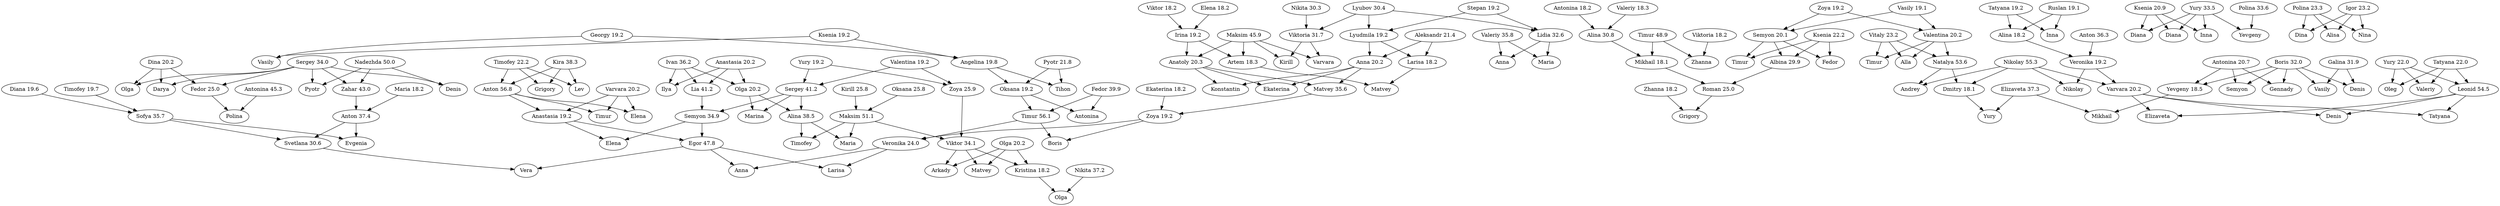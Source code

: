 digraph {
"4f6e8e63-78ff-4d53-a343-e58628e3d7c4" [label="Ksenia 18.2"]
"eb8c233a-79a1-43bb-b7bf-c867e3fcd879" [label="Georgy 18.2"]
"789e3ce4-fd92-42e3-9db1-a9951ff1ddcd" [label="Angelina"]
"4f6e8e63-78ff-4d53-a343-e58628e3d7c4" -> "789e3ce4-fd92-42e3-9db1-a9951ff1ddcd"
"eb8c233a-79a1-43bb-b7bf-c867e3fcd879" -> "789e3ce4-fd92-42e3-9db1-a9951ff1ddcd"

"e07c09eb-43c8-43db-9093-37c46f18b4b2" [label="Zoya 18.2"]
"2a0d0748-3774-4485-8b72-95bde6fcadb9" [label="Vasily 18.1"]
"517d2d7b-ddf9-48ac-b221-77a8a27c4cf4" [label="Semyon"]
"e07c09eb-43c8-43db-9093-37c46f18b4b2" -> "517d2d7b-ddf9-48ac-b221-77a8a27c4cf4"
"2a0d0748-3774-4485-8b72-95bde6fcadb9" -> "517d2d7b-ddf9-48ac-b221-77a8a27c4cf4"

"82c2f332-a8e0-4d13-ac36-af84fbfa8b6d" [label="Elena 18.2"]
"7c762440-1351-437a-9cfa-7c6dc63dd278" [label="Viktor 18.2"]
"ee51bc44-2172-4c37-8719-204c14a85760" [label="Irina"]
"82c2f332-a8e0-4d13-ac36-af84fbfa8b6d" -> "ee51bc44-2172-4c37-8719-204c14a85760"
"7c762440-1351-437a-9cfa-7c6dc63dd278" -> "ee51bc44-2172-4c37-8719-204c14a85760"

"a6d3add0-8815-4d33-ace6-61951e9628b2" [label="Viktoria 18.2"]
"53ccbcc0-f671-42bd-8e85-7af80c067bb0" [label="Timur 18.1"]
"619b098e-f846-4c7c-b884-3080efc60491" [label="Zhanna"]
"a6d3add0-8815-4d33-ace6-61951e9628b2" -> "619b098e-f846-4c7c-b884-3080efc60491"
"53ccbcc0-f671-42bd-8e85-7af80c067bb0" -> "619b098e-f846-4c7c-b884-3080efc60491"

"3d7dcbbf-ec57-4813-936e-62eaeac53f4c" [label="Lyubov 18.2"]
"5bc6f525-854b-409b-a1c1-99121e155445" [label="Stepan 18.2"]
"66322f00-dce9-425b-828f-37fdcad39e89" [label="Lyudmila"]
"3d7dcbbf-ec57-4813-936e-62eaeac53f4c" -> "66322f00-dce9-425b-828f-37fdcad39e89"
"5bc6f525-854b-409b-a1c1-99121e155445" -> "66322f00-dce9-425b-828f-37fdcad39e89"

"8016ad9b-a5ec-4f54-9e28-c272f0d204c0" [label="Antonina 18.2"]
"ae29bf96-1655-4d6a-9106-e4c9840d6947" [label="Valeriy 18.3"]
"2b2fd8b0-8285-4bc4-972e-99cf8bc9147b" [label="Alina"]
"8016ad9b-a5ec-4f54-9e28-c272f0d204c0" -> "2b2fd8b0-8285-4bc4-972e-99cf8bc9147b"
"ae29bf96-1655-4d6a-9106-e4c9840d6947" -> "2b2fd8b0-8285-4bc4-972e-99cf8bc9147b"

"73191fa5-428f-4368-a914-ee8d501c85a5" [label="Ksenia 18.9"]
"40d9539f-01ec-442b-b664-f647a9ce10ff" [label="Yury 18.8"]
"69f3cbc7-e3f6-4796-a1e0-10042bd2e818" [label="Diana"]
"73191fa5-428f-4368-a914-ee8d501c85a5" -> "69f3cbc7-e3f6-4796-a1e0-10042bd2e818"
"40d9539f-01ec-442b-b664-f647a9ce10ff" -> "69f3cbc7-e3f6-4796-a1e0-10042bd2e818"

"4f6e8e63-78ff-4d53-a343-e58628e3d7c4" [label="Ksenia 19.2"]
"eb8c233a-79a1-43bb-b7bf-c867e3fcd879" [label="Georgy 19.2"]
"93d81286-c574-41ed-93df-52e58cd3a7fc" [label="Vasily"]
"4f6e8e63-78ff-4d53-a343-e58628e3d7c4" -> "93d81286-c574-41ed-93df-52e58cd3a7fc"
"eb8c233a-79a1-43bb-b7bf-c867e3fcd879" -> "93d81286-c574-41ed-93df-52e58cd3a7fc"

"e07c09eb-43c8-43db-9093-37c46f18b4b2" [label="Zoya 19.2"]
"2a0d0748-3774-4485-8b72-95bde6fcadb9" [label="Vasily 19.1"]
"24a4fdfe-de38-41b4-8606-c1555e772e61" [label="Valentina"]
"e07c09eb-43c8-43db-9093-37c46f18b4b2" -> "24a4fdfe-de38-41b4-8606-c1555e772e61"
"2a0d0748-3774-4485-8b72-95bde6fcadb9" -> "24a4fdfe-de38-41b4-8606-c1555e772e61"

"3d7dcbbf-ec57-4813-936e-62eaeac53f4c" [label="Lyubov 19.2"]
"5bc6f525-854b-409b-a1c1-99121e155445" [label="Stepan 19.2"]
"03dc4715-efd7-4a66-8b32-e6a27329897e" [label="Lidia"]
"3d7dcbbf-ec57-4813-936e-62eaeac53f4c" -> "03dc4715-efd7-4a66-8b32-e6a27329897e"
"5bc6f525-854b-409b-a1c1-99121e155445" -> "03dc4715-efd7-4a66-8b32-e6a27329897e"

"73191fa5-428f-4368-a914-ee8d501c85a5" [label="Ksenia 19.9"]
"40d9539f-01ec-442b-b664-f647a9ce10ff" [label="Yury 19.8"]
"db64d175-99d7-483e-9582-362ae752a360" [label="Diana"]
"73191fa5-428f-4368-a914-ee8d501c85a5" -> "db64d175-99d7-483e-9582-362ae752a360"
"40d9539f-01ec-442b-b664-f647a9ce10ff" -> "db64d175-99d7-483e-9582-362ae752a360"

"73191fa5-428f-4368-a914-ee8d501c85a5" [label="Ksenia 20.9"]
"40d9539f-01ec-442b-b664-f647a9ce10ff" [label="Yury 20.8"]
"8c642702-9184-4e8e-a24c-efa30c95e27c" [label="Inna"]
"73191fa5-428f-4368-a914-ee8d501c85a5" -> "8c642702-9184-4e8e-a24c-efa30c95e27c"
"40d9539f-01ec-442b-b664-f647a9ce10ff" -> "8c642702-9184-4e8e-a24c-efa30c95e27c"

"af75f21d-9c65-4d15-945f-f350f18b1d47" [label="Polina 21.3"]
"9d08cb40-3470-42c3-9a47-8be3da1b4c2c" [label="Igor 21.2"]
"9533a128-2959-4305-b0ee-04b839dacaf0" [label="Dina"]
"af75f21d-9c65-4d15-945f-f350f18b1d47" -> "9533a128-2959-4305-b0ee-04b839dacaf0"
"9d08cb40-3470-42c3-9a47-8be3da1b4c2c" -> "9533a128-2959-4305-b0ee-04b839dacaf0"

"af75f21d-9c65-4d15-945f-f350f18b1d47" [label="Polina 22.3"]
"9d08cb40-3470-42c3-9a47-8be3da1b4c2c" [label="Igor 22.2"]
"984955fc-5c05-4dc3-bf6e-dfb4c66fa3e1" [label="Alisa"]
"af75f21d-9c65-4d15-945f-f350f18b1d47" -> "984955fc-5c05-4dc3-bf6e-dfb4c66fa3e1"
"9d08cb40-3470-42c3-9a47-8be3da1b4c2c" -> "984955fc-5c05-4dc3-bf6e-dfb4c66fa3e1"

"af75f21d-9c65-4d15-945f-f350f18b1d47" [label="Polina 23.3"]
"9d08cb40-3470-42c3-9a47-8be3da1b4c2c" [label="Igor 23.2"]
"997bc753-bd90-4e5e-96e4-244746f4c10a" [label="Nina"]
"af75f21d-9c65-4d15-945f-f350f18b1d47" -> "997bc753-bd90-4e5e-96e4-244746f4c10a"
"9d08cb40-3470-42c3-9a47-8be3da1b4c2c" -> "997bc753-bd90-4e5e-96e4-244746f4c10a"

"3d7dcbbf-ec57-4813-936e-62eaeac53f4c" [label="Lyubov 30.4"]
"33b4f74f-1dd3-4978-9399-a88c80e15dc3" [label="Nikita 30.3"]
"c6f3f652-3c08-4bea-933a-9ec6080ed4f1" [label="Viktoria"]
"3d7dcbbf-ec57-4813-936e-62eaeac53f4c" -> "c6f3f652-3c08-4bea-933a-9ec6080ed4f1"
"33b4f74f-1dd3-4978-9399-a88c80e15dc3" -> "c6f3f652-3c08-4bea-933a-9ec6080ed4f1"

"24773c5b-435b-407b-8747-f8e992934ff6" [label="Polina 33.6"]
"40d9539f-01ec-442b-b664-f647a9ce10ff" [label="Yury 33.5"]
"922d7524-0c96-45e5-a5b2-69a21dce06f5" [label="Yevgeny"]
"24773c5b-435b-407b-8747-f8e992934ff6" -> "922d7524-0c96-45e5-a5b2-69a21dce06f5"
"40d9539f-01ec-442b-b664-f647a9ce10ff" -> "922d7524-0c96-45e5-a5b2-69a21dce06f5"

"b5990f89-2248-4137-b4f0-fbedf5f7350b" [label="Valentina 18.2"]
"5600c7d3-f4f6-4085-b09c-c5ee5cf0a3dc" [label="Yury 18.2"]
"da4a6c0f-553a-41e1-95fe-dadf21b86e0d" [label="Zoya"]
"b5990f89-2248-4137-b4f0-fbedf5f7350b" -> "da4a6c0f-553a-41e1-95fe-dadf21b86e0d"
"5600c7d3-f4f6-4085-b09c-c5ee5cf0a3dc" -> "da4a6c0f-553a-41e1-95fe-dadf21b86e0d"

"ceb50a2e-f870-4163-822b-966dc77b37c6" [label="Anastasia 18.2"]
"8e48489d-0354-4afe-8940-1580848a2c89" [label="Ivan 34.2"]
"11ae592c-369e-4d44-abba-55b1b95fad0e" [label="Olga"]
"ceb50a2e-f870-4163-822b-966dc77b37c6" -> "11ae592c-369e-4d44-abba-55b1b95fad0e"
"8e48489d-0354-4afe-8940-1580848a2c89" -> "11ae592c-369e-4d44-abba-55b1b95fad0e"

"3e3f811f-951a-4223-bccd-e6c2252d72e7" [label="Dina 18.2"]
"9708d536-c8e6-4728-b210-7e71b58b2bb3" [label="Sergey 18.2"]
"6f37e6d3-1071-44ba-b258-ebb861ee84ae" [label="Olga"]
"3e3f811f-951a-4223-bccd-e6c2252d72e7" -> "6f37e6d3-1071-44ba-b258-ebb861ee84ae"
"9708d536-c8e6-4728-b210-7e71b58b2bb3" -> "6f37e6d3-1071-44ba-b258-ebb861ee84ae"

"b5990f89-2248-4137-b4f0-fbedf5f7350b" [label="Valentina 19.2"]
"5600c7d3-f4f6-4085-b09c-c5ee5cf0a3dc" [label="Yury 19.2"]
"3e34f133-b3f3-443e-aa85-2005f2078bcf" [label="Sergey"]
"b5990f89-2248-4137-b4f0-fbedf5f7350b" -> "3e34f133-b3f3-443e-aa85-2005f2078bcf"
"5600c7d3-f4f6-4085-b09c-c5ee5cf0a3dc" -> "3e34f133-b3f3-443e-aa85-2005f2078bcf"

"ceb50a2e-f870-4163-822b-966dc77b37c6" [label="Anastasia 19.2"]
"8e48489d-0354-4afe-8940-1580848a2c89" [label="Ivan 35.2"]
"2299b25a-e0df-44d7-a0d2-77fa6b235f23" [label="Lia"]
"ceb50a2e-f870-4163-822b-966dc77b37c6" -> "2299b25a-e0df-44d7-a0d2-77fa6b235f23"
"8e48489d-0354-4afe-8940-1580848a2c89" -> "2299b25a-e0df-44d7-a0d2-77fa6b235f23"

"3e3f811f-951a-4223-bccd-e6c2252d72e7" [label="Dina 19.2"]
"9708d536-c8e6-4728-b210-7e71b58b2bb3" [label="Sergey 19.2"]
"9c86e043-b2b2-4ab5-99dc-68deb4c3061f" [label="Darya"]
"3e3f811f-951a-4223-bccd-e6c2252d72e7" -> "9c86e043-b2b2-4ab5-99dc-68deb4c3061f"
"9708d536-c8e6-4728-b210-7e71b58b2bb3" -> "9c86e043-b2b2-4ab5-99dc-68deb4c3061f"

"ceb50a2e-f870-4163-822b-966dc77b37c6" [label="Anastasia 20.2"]
"8e48489d-0354-4afe-8940-1580848a2c89" [label="Ivan 36.2"]
"9c3a1114-de05-47c5-82de-4cb780961ea2" [label="Ilya"]
"ceb50a2e-f870-4163-822b-966dc77b37c6" -> "9c3a1114-de05-47c5-82de-4cb780961ea2"
"8e48489d-0354-4afe-8940-1580848a2c89" -> "9c3a1114-de05-47c5-82de-4cb780961ea2"

"75d382e2-f67e-436b-bf31-82568433f494" [label="Kira 36.3"]
"58cd5240-3185-4719-b735-090d58ba8215" [label="Timofey 20.2"]
"b9d44ace-4c62-4337-a1cf-8c2ce89981a8" [label="Grigory"]
"75d382e2-f67e-436b-bf31-82568433f494" -> "b9d44ace-4c62-4337-a1cf-8c2ce89981a8"
"58cd5240-3185-4719-b735-090d58ba8215" -> "b9d44ace-4c62-4337-a1cf-8c2ce89981a8"

"3e3f811f-951a-4223-bccd-e6c2252d72e7" [label="Dina 20.2"]
"9708d536-c8e6-4728-b210-7e71b58b2bb3" [label="Sergey 20.2"]
"5f074909-4ef6-42e8-809a-dddbdcffff7f" [label="Fedor"]
"3e3f811f-951a-4223-bccd-e6c2252d72e7" -> "5f074909-4ef6-42e8-809a-dddbdcffff7f"
"9708d536-c8e6-4728-b210-7e71b58b2bb3" -> "5f074909-4ef6-42e8-809a-dddbdcffff7f"

"9f39ae66-2a67-42aa-bc44-777078b38d52" [label="Ksenia 20.2"]
"517d2d7b-ddf9-48ac-b221-77a8a27c4cf4" [label="Semyon 18.1"]
"741e1d87-d5b3-4aba-bda5-fd500ae2b283" [label="Fedor"]
"9f39ae66-2a67-42aa-bc44-777078b38d52" -> "741e1d87-d5b3-4aba-bda5-fd500ae2b283"
"517d2d7b-ddf9-48ac-b221-77a8a27c4cf4" -> "741e1d87-d5b3-4aba-bda5-fd500ae2b283"

"ee51bc44-2172-4c37-8719-204c14a85760" [label="Irina 18.2"]
"2411bf42-65c8-4c27-988b-5da3fae86fb4" [label="Maksim 20.3"]
"c1171cce-8e64-4c2e-81a7-d03470a9950c" [label="Anatoly"]
"ee51bc44-2172-4c37-8719-204c14a85760" -> "c1171cce-8e64-4c2e-81a7-d03470a9950c"
"2411bf42-65c8-4c27-988b-5da3fae86fb4" -> "c1171cce-8e64-4c2e-81a7-d03470a9950c"

"66322f00-dce9-425b-828f-37fdcad39e89" [label="Lyudmila 18.2"]
"2135dc25-0e2a-44f0-b258-c8d66557f5cf" [label="Aleksandr 20.4"]
"04ec4704-cb2c-487b-9e70-bb4175bd2158" [label="Anna"]
"66322f00-dce9-425b-828f-37fdcad39e89" -> "04ec4704-cb2c-487b-9e70-bb4175bd2158"
"2135dc25-0e2a-44f0-b258-c8d66557f5cf" -> "04ec4704-cb2c-487b-9e70-bb4175bd2158"

"789e3ce4-fd92-42e3-9db1-a9951ff1ddcd" [label="Angelina 18.8"]
"5f4d8d4e-366f-4683-b08f-cbfa8b410e59" [label="Pyotr 20.8"]
"f2631552-ba29-4800-8f4c-8f07f9b6c572" [label="Oksana"]
"789e3ce4-fd92-42e3-9db1-a9951ff1ddcd" -> "f2631552-ba29-4800-8f4c-8f07f9b6c572"
"5f4d8d4e-366f-4683-b08f-cbfa8b410e59" -> "f2631552-ba29-4800-8f4c-8f07f9b6c572"

"75d382e2-f67e-436b-bf31-82568433f494" [label="Kira 37.3"]
"58cd5240-3185-4719-b735-090d58ba8215" [label="Timofey 21.2"]
"49e8a1ee-9f2c-4fc3-a9a7-941e0cc8ea19" [label="Anton"]
"75d382e2-f67e-436b-bf31-82568433f494" -> "49e8a1ee-9f2c-4fc3-a9a7-941e0cc8ea19"
"58cd5240-3185-4719-b735-090d58ba8215" -> "49e8a1ee-9f2c-4fc3-a9a7-941e0cc8ea19"

"9f39ae66-2a67-42aa-bc44-777078b38d52" [label="Ksenia 21.2"]
"517d2d7b-ddf9-48ac-b221-77a8a27c4cf4" [label="Semyon 19.1"]
"e04c9919-5217-4038-b9a4-4aa6a6ccaea0" [label="Albina"]
"9f39ae66-2a67-42aa-bc44-777078b38d52" -> "e04c9919-5217-4038-b9a4-4aa6a6ccaea0"
"517d2d7b-ddf9-48ac-b221-77a8a27c4cf4" -> "e04c9919-5217-4038-b9a4-4aa6a6ccaea0"

"ee51bc44-2172-4c37-8719-204c14a85760" [label="Irina 19.2"]
"2411bf42-65c8-4c27-988b-5da3fae86fb4" [label="Maksim 21.3"]
"63dc3492-32b0-4b85-80e3-b79945727219" [label="Artem"]
"ee51bc44-2172-4c37-8719-204c14a85760" -> "63dc3492-32b0-4b85-80e3-b79945727219"
"2411bf42-65c8-4c27-988b-5da3fae86fb4" -> "63dc3492-32b0-4b85-80e3-b79945727219"

"24a4fdfe-de38-41b4-8606-c1555e772e61" [label="Valentina 18.2"]
"e77dd884-88ea-4546-948a-9f16155d8160" [label="Vitaly 21.2"]
"fc708770-1ec6-4636-b942-6ddace7534d3" [label="Alla"]
"24a4fdfe-de38-41b4-8606-c1555e772e61" -> "fc708770-1ec6-4636-b942-6ddace7534d3"
"e77dd884-88ea-4546-948a-9f16155d8160" -> "fc708770-1ec6-4636-b942-6ddace7534d3"

"66322f00-dce9-425b-828f-37fdcad39e89" [label="Lyudmila 19.2"]
"2135dc25-0e2a-44f0-b258-c8d66557f5cf" [label="Aleksandr 21.4"]
"0c01e725-eb30-4c21-b84d-5319884e38ce" [label="Larisa"]
"66322f00-dce9-425b-828f-37fdcad39e89" -> "0c01e725-eb30-4c21-b84d-5319884e38ce"
"2135dc25-0e2a-44f0-b258-c8d66557f5cf" -> "0c01e725-eb30-4c21-b84d-5319884e38ce"

"789e3ce4-fd92-42e3-9db1-a9951ff1ddcd" [label="Angelina 19.8"]
"5f4d8d4e-366f-4683-b08f-cbfa8b410e59" [label="Pyotr 21.8"]
"9b900430-6333-43e1-8b37-06ae88f363b9" [label="Tihon"]
"789e3ce4-fd92-42e3-9db1-a9951ff1ddcd" -> "9b900430-6333-43e1-8b37-06ae88f363b9"
"5f4d8d4e-366f-4683-b08f-cbfa8b410e59" -> "9b900430-6333-43e1-8b37-06ae88f363b9"

"75d382e2-f67e-436b-bf31-82568433f494" [label="Kira 38.3"]
"58cd5240-3185-4719-b735-090d58ba8215" [label="Timofey 22.2"]
"3b168278-fb9e-429e-8de5-3aeef475b2e1" [label="Lev"]
"75d382e2-f67e-436b-bf31-82568433f494" -> "3b168278-fb9e-429e-8de5-3aeef475b2e1"
"58cd5240-3185-4719-b735-090d58ba8215" -> "3b168278-fb9e-429e-8de5-3aeef475b2e1"

"9f39ae66-2a67-42aa-bc44-777078b38d52" [label="Ksenia 22.2"]
"517d2d7b-ddf9-48ac-b221-77a8a27c4cf4" [label="Semyon 20.1"]
"4a8bd0f5-7d6e-4363-b2ca-9250917d3cd2" [label="Timur"]
"9f39ae66-2a67-42aa-bc44-777078b38d52" -> "4a8bd0f5-7d6e-4363-b2ca-9250917d3cd2"
"517d2d7b-ddf9-48ac-b221-77a8a27c4cf4" -> "4a8bd0f5-7d6e-4363-b2ca-9250917d3cd2"

"24a4fdfe-de38-41b4-8606-c1555e772e61" [label="Valentina 19.2"]
"e77dd884-88ea-4546-948a-9f16155d8160" [label="Vitaly 22.2"]
"2d6736ba-b359-49d0-a1c1-32472dcac080" [label="Timur"]
"24a4fdfe-de38-41b4-8606-c1555e772e61" -> "2d6736ba-b359-49d0-a1c1-32472dcac080"
"e77dd884-88ea-4546-948a-9f16155d8160" -> "2d6736ba-b359-49d0-a1c1-32472dcac080"

"24a4fdfe-de38-41b4-8606-c1555e772e61" [label="Valentina 20.2"]
"e77dd884-88ea-4546-948a-9f16155d8160" [label="Vitaly 23.2"]
"f9cae7d0-6891-4f05-990a-6434f72d8808" [label="Natalya"]
"24a4fdfe-de38-41b4-8606-c1555e772e61" -> "f9cae7d0-6891-4f05-990a-6434f72d8808"
"e77dd884-88ea-4546-948a-9f16155d8160" -> "f9cae7d0-6891-4f05-990a-6434f72d8808"

"60544988-cded-48aa-b834-307dd7224d57" [label="Oksana 25.8"]
"338f4660-4263-45be-8ca6-3b0f3c1879e2" [label="Kirill 25.8"]
"12ab20e4-1566-4f53-80e0-a7df4854e71b" [label="Maksim"]
"60544988-cded-48aa-b834-307dd7224d57" -> "12ab20e4-1566-4f53-80e0-a7df4854e71b"
"338f4660-4263-45be-8ca6-3b0f3c1879e2" -> "12ab20e4-1566-4f53-80e0-a7df4854e71b"

"05345f7e-b124-493c-82c4-3ae952cb9f3b" [label="Nadezhda 48.0"]
"9708d536-c8e6-4728-b210-7e71b58b2bb3" [label="Sergey 32.0"]
"7d1a9f4e-5890-469f-93a8-b4d41826fbb5" [label="Denis"]
"05345f7e-b124-493c-82c4-3ae952cb9f3b" -> "7d1a9f4e-5890-469f-93a8-b4d41826fbb5"
"9708d536-c8e6-4728-b210-7e71b58b2bb3" -> "7d1a9f4e-5890-469f-93a8-b4d41826fbb5"

"2b2fd8b0-8285-4bc4-972e-99cf8bc9147b" [label="Alina 30.8"]
"53ccbcc0-f671-42bd-8e85-7af80c067bb0" [label="Timur 48.9"]
"d7fa2b31-7cec-4bf2-8c0d-50dfc6d22394" [label="Mikhail"]
"2b2fd8b0-8285-4bc4-972e-99cf8bc9147b" -> "d7fa2b31-7cec-4bf2-8c0d-50dfc6d22394"
"53ccbcc0-f671-42bd-8e85-7af80c067bb0" -> "d7fa2b31-7cec-4bf2-8c0d-50dfc6d22394"

"05345f7e-b124-493c-82c4-3ae952cb9f3b" [label="Nadezhda 49.0"]
"9708d536-c8e6-4728-b210-7e71b58b2bb3" [label="Sergey 33.0"]
"820f053a-342b-4d7a-b1f7-fb3a9ef893c9" [label="Zahar"]
"05345f7e-b124-493c-82c4-3ae952cb9f3b" -> "820f053a-342b-4d7a-b1f7-fb3a9ef893c9"
"9708d536-c8e6-4728-b210-7e71b58b2bb3" -> "820f053a-342b-4d7a-b1f7-fb3a9ef893c9"

"05345f7e-b124-493c-82c4-3ae952cb9f3b" [label="Nadezhda 50.0"]
"9708d536-c8e6-4728-b210-7e71b58b2bb3" [label="Sergey 34.0"]
"01334591-3617-48b3-9cbc-e7310cfd444a" [label="Pyotr"]
"05345f7e-b124-493c-82c4-3ae952cb9f3b" -> "01334591-3617-48b3-9cbc-e7310cfd444a"
"9708d536-c8e6-4728-b210-7e71b58b2bb3" -> "01334591-3617-48b3-9cbc-e7310cfd444a"

"03dc4715-efd7-4a66-8b32-e6a27329897e" [label="Lidia 31.6"]
"fbdefa31-b531-491f-a2b5-e797f915c12b" [label="Valeriy 34.8"]
"73a63bf8-22f3-49e8-81b4-5dc67d26eb0b" [label="Anna"]
"03dc4715-efd7-4a66-8b32-e6a27329897e" -> "73a63bf8-22f3-49e8-81b4-5dc67d26eb0b"
"fbdefa31-b531-491f-a2b5-e797f915c12b" -> "73a63bf8-22f3-49e8-81b4-5dc67d26eb0b"

"03dc4715-efd7-4a66-8b32-e6a27329897e" [label="Lidia 32.6"]
"fbdefa31-b531-491f-a2b5-e797f915c12b" [label="Valeriy 35.8"]
"2c54242f-f849-451a-9c14-adbda3332e18" [label="Maria"]
"03dc4715-efd7-4a66-8b32-e6a27329897e" -> "2c54242f-f849-451a-9c14-adbda3332e18"
"fbdefa31-b531-491f-a2b5-e797f915c12b" -> "2c54242f-f849-451a-9c14-adbda3332e18"

"11ae592c-369e-4d44-abba-55b1b95fad0e" [label="Olga 19.2"]
"3e34f133-b3f3-443e-aa85-2005f2078bcf" [label="Sergey 18.1"]
"e5aa5357-7b6b-4f01-96c9-37874b7c9e48" [label="Marina"]
"11ae592c-369e-4d44-abba-55b1b95fad0e" -> "e5aa5357-7b6b-4f01-96c9-37874b7c9e48"
"3e34f133-b3f3-443e-aa85-2005f2078bcf" -> "e5aa5357-7b6b-4f01-96c9-37874b7c9e48"

"11ae592c-369e-4d44-abba-55b1b95fad0e" [label="Olga 20.2"]
"3e34f133-b3f3-443e-aa85-2005f2078bcf" [label="Sergey 19.1"]
"87dbad4b-b845-4989-b5ac-74988b5b68a2" [label="Alina"]
"11ae592c-369e-4d44-abba-55b1b95fad0e" -> "87dbad4b-b845-4989-b5ac-74988b5b68a2"
"3e34f133-b3f3-443e-aa85-2005f2078bcf" -> "87dbad4b-b845-4989-b5ac-74988b5b68a2"

"04ec4704-cb2c-487b-9e70-bb4175bd2158" [label="Anna 18.2"]
"c1171cce-8e64-4c2e-81a7-d03470a9950c" [label="Anatoly 18.3"]
"9e590d20-a32a-49b4-a271-f8baa29b7f29" [label="Konstantin"]
"04ec4704-cb2c-487b-9e70-bb4175bd2158" -> "9e590d20-a32a-49b4-a271-f8baa29b7f29"
"c1171cce-8e64-4c2e-81a7-d03470a9950c" -> "9e590d20-a32a-49b4-a271-f8baa29b7f29"

"f2631552-ba29-4800-8f4c-8f07f9b6c572" [label="Oksana 18.2"]
"b67a0260-6c76-42c9-bd25-5c010317dc0f" [label="Fedor 38.9"]
"65e1be72-8dae-4d5a-9cdc-7abb3ed8526e" [label="Timur"]
"f2631552-ba29-4800-8f4c-8f07f9b6c572" -> "65e1be72-8dae-4d5a-9cdc-7abb3ed8526e"
"b67a0260-6c76-42c9-bd25-5c010317dc0f" -> "65e1be72-8dae-4d5a-9cdc-7abb3ed8526e"

"04ec4704-cb2c-487b-9e70-bb4175bd2158" [label="Anna 19.2"]
"c1171cce-8e64-4c2e-81a7-d03470a9950c" [label="Anatoly 19.3"]
"eae05201-a045-4360-b74c-290c5ea3146a" [label="Ekaterina"]
"04ec4704-cb2c-487b-9e70-bb4175bd2158" -> "eae05201-a045-4360-b74c-290c5ea3146a"
"c1171cce-8e64-4c2e-81a7-d03470a9950c" -> "eae05201-a045-4360-b74c-290c5ea3146a"

"0c01e725-eb30-4c21-b84d-5319884e38ce" [label="Larisa 18.2"]
"63dc3492-32b0-4b85-80e3-b79945727219" [label="Artem 18.3"]
"ec7f3e96-7500-4184-bc11-72c8163532ef" [label="Matvey"]
"0c01e725-eb30-4c21-b84d-5319884e38ce" -> "ec7f3e96-7500-4184-bc11-72c8163532ef"
"63dc3492-32b0-4b85-80e3-b79945727219" -> "ec7f3e96-7500-4184-bc11-72c8163532ef"

"f2631552-ba29-4800-8f4c-8f07f9b6c572" [label="Oksana 19.2"]
"b67a0260-6c76-42c9-bd25-5c010317dc0f" [label="Fedor 39.9"]
"981779e0-970b-4ab8-9ebb-130853c7180f" [label="Antonina"]
"f2631552-ba29-4800-8f4c-8f07f9b6c572" -> "981779e0-970b-4ab8-9ebb-130853c7180f"
"b67a0260-6c76-42c9-bd25-5c010317dc0f" -> "981779e0-970b-4ab8-9ebb-130853c7180f"

"04ec4704-cb2c-487b-9e70-bb4175bd2158" [label="Anna 20.2"]
"c1171cce-8e64-4c2e-81a7-d03470a9950c" [label="Anatoly 20.3"]
"1dbda69f-0c46-4eb0-8482-df809ff240ab" [label="Matvey"]
"04ec4704-cb2c-487b-9e70-bb4175bd2158" -> "1dbda69f-0c46-4eb0-8482-df809ff240ab"
"c1171cce-8e64-4c2e-81a7-d03470a9950c" -> "1dbda69f-0c46-4eb0-8482-df809ff240ab"

"da4a6c0f-553a-41e1-95fe-dadf21b86e0d" [label="Zoya 25.9"]
"12ab20e4-1566-4f53-80e0-a7df4854e71b" [label="Maksim 18.2"]
"95c31b27-2ff1-49c7-8d1a-47edb3cef77a" [label="Viktor"]
"da4a6c0f-553a-41e1-95fe-dadf21b86e0d" -> "95c31b27-2ff1-49c7-8d1a-47edb3cef77a"
"12ab20e4-1566-4f53-80e0-a7df4854e71b" -> "95c31b27-2ff1-49c7-8d1a-47edb3cef77a"

"c6f3f652-3c08-4bea-933a-9ec6080ed4f1" [label="Viktoria 30.7"]
"2411bf42-65c8-4c27-988b-5da3fae86fb4" [label="Maksim 44.9"]
"ec0ecf92-07ae-44e1-9177-438f27310090" [label="Varvara"]
"c6f3f652-3c08-4bea-933a-9ec6080ed4f1" -> "ec0ecf92-07ae-44e1-9177-438f27310090"
"2411bf42-65c8-4c27-988b-5da3fae86fb4" -> "ec0ecf92-07ae-44e1-9177-438f27310090"

"672e6292-4349-43fc-923d-2003470e8f22" [label="Antonina 45.3"]
"5f074909-4ef6-42e8-809a-dddbdcffff7f" [label="Fedor 25.0"]
"991c28c8-17bb-4d79-ae8f-3a1e7fb626f1" [label="Polina"]
"672e6292-4349-43fc-923d-2003470e8f22" -> "991c28c8-17bb-4d79-ae8f-3a1e7fb626f1"
"5f074909-4ef6-42e8-809a-dddbdcffff7f" -> "991c28c8-17bb-4d79-ae8f-3a1e7fb626f1"

"c6f3f652-3c08-4bea-933a-9ec6080ed4f1" [label="Viktoria 31.7"]
"2411bf42-65c8-4c27-988b-5da3fae86fb4" [label="Maksim 45.9"]
"ac795d36-6bc2-4891-9600-a5c083bbb825" [label="Kirill"]
"c6f3f652-3c08-4bea-933a-9ec6080ed4f1" -> "ac795d36-6bc2-4891-9600-a5c083bbb825"
"2411bf42-65c8-4c27-988b-5da3fae86fb4" -> "ac795d36-6bc2-4891-9600-a5c083bbb825"

"e04c9919-5217-4038-b9a4-4aa6a6ccaea0" [label="Albina 29.9"]
"d7fa2b31-7cec-4bf2-8c0d-50dfc6d22394" [label="Mikhail 18.1"]
"5cdd31f6-1d0a-481d-a8d8-5b003d6b6e68" [label="Roman"]
"e04c9919-5217-4038-b9a4-4aa6a6ccaea0" -> "5cdd31f6-1d0a-481d-a8d8-5b003d6b6e68"
"d7fa2b31-7cec-4bf2-8c0d-50dfc6d22394" -> "5cdd31f6-1d0a-481d-a8d8-5b003d6b6e68"

"2299b25a-e0df-44d7-a0d2-77fa6b235f23" [label="Lia 41.2"]
"3e34f133-b3f3-443e-aa85-2005f2078bcf" [label="Sergey 41.2"]
"1145da05-68aa-4d8b-9474-6d4593feeaac" [label="Semyon"]
"2299b25a-e0df-44d7-a0d2-77fa6b235f23" -> "1145da05-68aa-4d8b-9474-6d4593feeaac"
"3e34f133-b3f3-443e-aa85-2005f2078bcf" -> "1145da05-68aa-4d8b-9474-6d4593feeaac"

"87dbad4b-b845-4989-b5ac-74988b5b68a2" [label="Alina 37.5"]
"12ab20e4-1566-4f53-80e0-a7df4854e71b" [label="Maksim 50.1"]
"2f5be672-924b-4f24-aaa4-28987847611f" [label="Maria"]
"87dbad4b-b845-4989-b5ac-74988b5b68a2" -> "2f5be672-924b-4f24-aaa4-28987847611f"
"12ab20e4-1566-4f53-80e0-a7df4854e71b" -> "2f5be672-924b-4f24-aaa4-28987847611f"

"f9cae7d0-6891-4f05-990a-6434f72d8808" [label="Natalya 52.6"]
"6521652d-b8d8-4eef-9320-12c088561244" [label="Nikolay 18.1"]
"57b3ba24-2399-48f4-89d7-84348fe457a5" [label="Dmitry"]
"f9cae7d0-6891-4f05-990a-6434f72d8808" -> "57b3ba24-2399-48f4-89d7-84348fe457a5"
"6521652d-b8d8-4eef-9320-12c088561244" -> "57b3ba24-2399-48f4-89d7-84348fe457a5"

"dcdf02ad-701e-49b8-a8bb-16049fb303df" [label="Olga 18.2"]
"95c31b27-2ff1-49c7-8d1a-47edb3cef77a" [label="Viktor 32.1"]
"9d3a1030-9030-482b-88d3-9d94e9c0e43c" [label="Arkady"]
"dcdf02ad-701e-49b8-a8bb-16049fb303df" -> "9d3a1030-9030-482b-88d3-9d94e9c0e43c"
"95c31b27-2ff1-49c7-8d1a-47edb3cef77a" -> "9d3a1030-9030-482b-88d3-9d94e9c0e43c"

"c403df8d-249e-409c-ba90-2aa9291e9aa7" [label="Maria 18.2"]
"820f053a-342b-4d7a-b1f7-fb3a9ef893c9" [label="Zahar 43.0"]
"c6526328-be18-4fd0-905d-5f4c09624db0" [label="Anton"]
"c403df8d-249e-409c-ba90-2aa9291e9aa7" -> "c6526328-be18-4fd0-905d-5f4c09624db0"
"820f053a-342b-4d7a-b1f7-fb3a9ef893c9" -> "c6526328-be18-4fd0-905d-5f4c09624db0"

"e3079ba2-16b0-489f-85b2-d87139d743a4" [label="Tatyana 18.2"]
"0dea564f-6e78-4587-8037-923f20589477" [label="Ruslan 18.1"]
"463df8a9-88d5-4ed0-8350-a28e01b989ab" [label="Alina"]
"e3079ba2-16b0-489f-85b2-d87139d743a4" -> "463df8a9-88d5-4ed0-8350-a28e01b989ab"
"0dea564f-6e78-4587-8037-923f20589477" -> "463df8a9-88d5-4ed0-8350-a28e01b989ab"

"d6f90c12-1dce-4e9a-8316-8e68647df22a" [label="Varvara 18.2"]
"49e8a1ee-9f2c-4fc3-a9a7-941e0cc8ea19" [label="Anton 54.8"]
"cc706029-de5b-4b0e-b8bd-78cc9b7b2ef4" [label="Anastasia"]
"d6f90c12-1dce-4e9a-8316-8e68647df22a" -> "cc706029-de5b-4b0e-b8bd-78cc9b7b2ef4"
"49e8a1ee-9f2c-4fc3-a9a7-941e0cc8ea19" -> "cc706029-de5b-4b0e-b8bd-78cc9b7b2ef4"

"3c6e4c3b-f391-4b98-a027-3adb80b209d1" [label="Ekaterina 18.2"]
"1dbda69f-0c46-4eb0-8482-df809ff240ab" [label="Matvey 35.6"]
"6cb025b8-4fea-4529-b38e-af7276580aca" [label="Zoya"]
"3c6e4c3b-f391-4b98-a027-3adb80b209d1" -> "6cb025b8-4fea-4529-b38e-af7276580aca"
"1dbda69f-0c46-4eb0-8482-df809ff240ab" -> "6cb025b8-4fea-4529-b38e-af7276580aca"

"48323623-9ec2-4087-96e3-f585be702e9c" [label="Zhanna 18.2"]
"5cdd31f6-1d0a-481d-a8d8-5b003d6b6e68" [label="Roman 25.0"]
"213768bb-caf8-4153-9fb0-09b622f66ae7" [label="Grigory"]
"48323623-9ec2-4087-96e3-f585be702e9c" -> "213768bb-caf8-4153-9fb0-09b622f66ae7"
"5cdd31f6-1d0a-481d-a8d8-5b003d6b6e68" -> "213768bb-caf8-4153-9fb0-09b622f66ae7"

"594928b5-8d31-49ed-8015-e4d2988407ff" [label="Antonina 18.7"]
"e0d111c0-777d-4339-9a35-1ed0a0ebd2c2" [label="Boris 18.7"]
"c4de4581-b36f-485b-82b2-558dcefefe30" [label="Yevgeny"]
"594928b5-8d31-49ed-8015-e4d2988407ff" -> "c4de4581-b36f-485b-82b2-558dcefefe30"
"e0d111c0-777d-4339-9a35-1ed0a0ebd2c2" -> "c4de4581-b36f-485b-82b2-558dcefefe30"

"87dbad4b-b845-4989-b5ac-74988b5b68a2" [label="Alina 38.5"]
"12ab20e4-1566-4f53-80e0-a7df4854e71b" [label="Maksim 51.1"]
"c1c4adc6-9777-4ae5-8c21-6af870417bda" [label="Timofey"]
"87dbad4b-b845-4989-b5ac-74988b5b68a2" -> "c1c4adc6-9777-4ae5-8c21-6af870417bda"
"12ab20e4-1566-4f53-80e0-a7df4854e71b" -> "c1c4adc6-9777-4ae5-8c21-6af870417bda"

"f9cae7d0-6891-4f05-990a-6434f72d8808" [label="Natalya 53.6"]
"6521652d-b8d8-4eef-9320-12c088561244" [label="Nikolay 19.1"]
"b7affe8b-8adf-49dc-b39c-3df90051ca0f" [label="Andrey"]
"f9cae7d0-6891-4f05-990a-6434f72d8808" -> "b7affe8b-8adf-49dc-b39c-3df90051ca0f"
"6521652d-b8d8-4eef-9320-12c088561244" -> "b7affe8b-8adf-49dc-b39c-3df90051ca0f"

"dcdf02ad-701e-49b8-a8bb-16049fb303df" [label="Olga 19.2"]
"95c31b27-2ff1-49c7-8d1a-47edb3cef77a" [label="Viktor 33.1"]
"0998317d-1735-45f2-b37e-02ab7ac292fb" [label="Kristina"]
"dcdf02ad-701e-49b8-a8bb-16049fb303df" -> "0998317d-1735-45f2-b37e-02ab7ac292fb"
"95c31b27-2ff1-49c7-8d1a-47edb3cef77a" -> "0998317d-1735-45f2-b37e-02ab7ac292fb"

"e3079ba2-16b0-489f-85b2-d87139d743a4" [label="Tatyana 19.2"]
"0dea564f-6e78-4587-8037-923f20589477" [label="Ruslan 19.1"]
"de2cc204-f5ca-43d5-be2e-6b86cb7368c9" [label="Inna"]
"e3079ba2-16b0-489f-85b2-d87139d743a4" -> "de2cc204-f5ca-43d5-be2e-6b86cb7368c9"
"0dea564f-6e78-4587-8037-923f20589477" -> "de2cc204-f5ca-43d5-be2e-6b86cb7368c9"

"d6f90c12-1dce-4e9a-8316-8e68647df22a" [label="Varvara 19.2"]
"49e8a1ee-9f2c-4fc3-a9a7-941e0cc8ea19" [label="Anton 55.8"]
"8acdaab8-44e1-4e07-9a54-35f359996b1b" [label="Elena"]
"d6f90c12-1dce-4e9a-8316-8e68647df22a" -> "8acdaab8-44e1-4e07-9a54-35f359996b1b"
"49e8a1ee-9f2c-4fc3-a9a7-941e0cc8ea19" -> "8acdaab8-44e1-4e07-9a54-35f359996b1b"

"13d4d88c-9b99-4e2e-b525-a8ca728324ca" [label="Diana 19.6"]
"24beb122-8fb4-4ccb-99a2-98fd4c0c77ad" [label="Timofey 19.7"]
"2b3d5e5b-afbf-4a9f-ae6a-ce493fca7d6c" [label="Sofya"]
"13d4d88c-9b99-4e2e-b525-a8ca728324ca" -> "2b3d5e5b-afbf-4a9f-ae6a-ce493fca7d6c"
"24beb122-8fb4-4ccb-99a2-98fd4c0c77ad" -> "2b3d5e5b-afbf-4a9f-ae6a-ce493fca7d6c"

"594928b5-8d31-49ed-8015-e4d2988407ff" [label="Antonina 19.7"]
"e0d111c0-777d-4339-9a35-1ed0a0ebd2c2" [label="Boris 19.7"]
"e5e9424e-b84c-4a60-9dab-1f54458d6531" [label="Gennady"]
"594928b5-8d31-49ed-8015-e4d2988407ff" -> "e5e9424e-b84c-4a60-9dab-1f54458d6531"
"e0d111c0-777d-4339-9a35-1ed0a0ebd2c2" -> "e5e9424e-b84c-4a60-9dab-1f54458d6531"

"5c04c9f3-7508-4328-a8d3-ae84bf0acf6b" [label="Tatyana 20.0"]
"c4a41355-1b94-4dc9-b809-990e3b354dbe" [label="Yury 20.0"]
"ae00b715-c801-4e5a-9181-2c38a0d3dc09" [label="Leonid"]
"5c04c9f3-7508-4328-a8d3-ae84bf0acf6b" -> "ae00b715-c801-4e5a-9181-2c38a0d3dc09"
"c4a41355-1b94-4dc9-b809-990e3b354dbe" -> "ae00b715-c801-4e5a-9181-2c38a0d3dc09"

"dcdf02ad-701e-49b8-a8bb-16049fb303df" [label="Olga 20.2"]
"95c31b27-2ff1-49c7-8d1a-47edb3cef77a" [label="Viktor 34.1"]
"9dc106ea-26f9-48bb-b2ee-72d1ea32888d" [label="Matvey"]
"dcdf02ad-701e-49b8-a8bb-16049fb303df" -> "9dc106ea-26f9-48bb-b2ee-72d1ea32888d"
"95c31b27-2ff1-49c7-8d1a-47edb3cef77a" -> "9dc106ea-26f9-48bb-b2ee-72d1ea32888d"

"d6f90c12-1dce-4e9a-8316-8e68647df22a" [label="Varvara 20.2"]
"49e8a1ee-9f2c-4fc3-a9a7-941e0cc8ea19" [label="Anton 56.8"]
"d43aa09a-011e-47fe-8d22-9fa10e3c5316" [label="Timur"]
"d6f90c12-1dce-4e9a-8316-8e68647df22a" -> "d43aa09a-011e-47fe-8d22-9fa10e3c5316"
"49e8a1ee-9f2c-4fc3-a9a7-941e0cc8ea19" -> "d43aa09a-011e-47fe-8d22-9fa10e3c5316"

"594928b5-8d31-49ed-8015-e4d2988407ff" [label="Antonina 20.7"]
"e0d111c0-777d-4339-9a35-1ed0a0ebd2c2" [label="Boris 20.7"]
"59f2d9b6-7e43-4ad1-82f9-4256b62e2cc5" [label="Semyon"]
"594928b5-8d31-49ed-8015-e4d2988407ff" -> "59f2d9b6-7e43-4ad1-82f9-4256b62e2cc5"
"e0d111c0-777d-4339-9a35-1ed0a0ebd2c2" -> "59f2d9b6-7e43-4ad1-82f9-4256b62e2cc5"

"5c04c9f3-7508-4328-a8d3-ae84bf0acf6b" [label="Tatyana 21.0"]
"c4a41355-1b94-4dc9-b809-990e3b354dbe" [label="Yury 21.0"]
"80032cf9-2c9c-4669-b1ac-239529a82d37" [label="Oleg"]
"5c04c9f3-7508-4328-a8d3-ae84bf0acf6b" -> "80032cf9-2c9c-4669-b1ac-239529a82d37"
"c4a41355-1b94-4dc9-b809-990e3b354dbe" -> "80032cf9-2c9c-4669-b1ac-239529a82d37"

"5c04c9f3-7508-4328-a8d3-ae84bf0acf6b" [label="Tatyana 22.0"]
"c4a41355-1b94-4dc9-b809-990e3b354dbe" [label="Yury 22.0"]
"40126ba8-9eb9-4998-91da-10acc8f8eb48" [label="Valeriy"]
"5c04c9f3-7508-4328-a8d3-ae84bf0acf6b" -> "40126ba8-9eb9-4998-91da-10acc8f8eb48"
"c4a41355-1b94-4dc9-b809-990e3b354dbe" -> "40126ba8-9eb9-4998-91da-10acc8f8eb48"

"b69123db-fe7d-4e5b-bf0a-c9edec6e3714" [label="Galina 30.9"]
"e0d111c0-777d-4339-9a35-1ed0a0ebd2c2" [label="Boris 31.0"]
"2f2664b4-e6ee-4cb0-9b1e-f30cc97410bc" [label="Denis"]
"b69123db-fe7d-4e5b-bf0a-c9edec6e3714" -> "2f2664b4-e6ee-4cb0-9b1e-f30cc97410bc"
"e0d111c0-777d-4339-9a35-1ed0a0ebd2c2" -> "2f2664b4-e6ee-4cb0-9b1e-f30cc97410bc"

"b69123db-fe7d-4e5b-bf0a-c9edec6e3714" [label="Galina 31.9"]
"e0d111c0-777d-4339-9a35-1ed0a0ebd2c2" [label="Boris 32.0"]
"a215cf41-3e23-4445-9667-b2bfd5787ca3" [label="Vasily"]
"b69123db-fe7d-4e5b-bf0a-c9edec6e3714" -> "a215cf41-3e23-4445-9667-b2bfd5787ca3"
"e0d111c0-777d-4339-9a35-1ed0a0ebd2c2" -> "a215cf41-3e23-4445-9667-b2bfd5787ca3"

"9918b9ac-a2f5-4324-965e-72df08cf5abe" [label="Elizaveta 36.3"]
"57b3ba24-2399-48f4-89d7-84348fe457a5" [label="Dmitry 18.1"]
"2b5c6c86-3417-4dc5-97d4-287a62257e89" [label="Yury"]
"9918b9ac-a2f5-4324-965e-72df08cf5abe" -> "2b5c6c86-3417-4dc5-97d4-287a62257e89"
"57b3ba24-2399-48f4-89d7-84348fe457a5" -> "2b5c6c86-3417-4dc5-97d4-287a62257e89"

"463df8a9-88d5-4ed0-8350-a28e01b989ab" [label="Alina 18.2"]
"18ebca3c-32bf-4640-b2d3-3d8275d248ce" [label="Anton 36.3"]
"58e02889-5910-4173-a1bb-b8f0e1e875f9" [label="Veronika"]
"463df8a9-88d5-4ed0-8350-a28e01b989ab" -> "58e02889-5910-4173-a1bb-b8f0e1e875f9"
"18ebca3c-32bf-4640-b2d3-3d8275d248ce" -> "58e02889-5910-4173-a1bb-b8f0e1e875f9"

"cc706029-de5b-4b0e-b8bd-78cc9b7b2ef4" [label="Anastasia 18.2"]
"1145da05-68aa-4d8b-9474-6d4593feeaac" [label="Semyon 33.9"]
"7fb79bed-7d68-4906-b83e-a8a08ec407e5" [label="Elena"]
"cc706029-de5b-4b0e-b8bd-78cc9b7b2ef4" -> "7fb79bed-7d68-4906-b83e-a8a08ec407e5"
"1145da05-68aa-4d8b-9474-6d4593feeaac" -> "7fb79bed-7d68-4906-b83e-a8a08ec407e5"

"6cb025b8-4fea-4529-b38e-af7276580aca" [label="Zoya 18.2"]
"65e1be72-8dae-4d5a-9cdc-7abb3ed8526e" [label="Timur 55.1"]
"51f36afc-e10d-4992-b1b1-0bd4cc832695" [label="Veronika"]
"6cb025b8-4fea-4529-b38e-af7276580aca" -> "51f36afc-e10d-4992-b1b1-0bd4cc832695"
"65e1be72-8dae-4d5a-9cdc-7abb3ed8526e" -> "51f36afc-e10d-4992-b1b1-0bd4cc832695"

"9918b9ac-a2f5-4324-965e-72df08cf5abe" [label="Elizaveta 37.3"]
"c4de4581-b36f-485b-82b2-558dcefefe30" [label="Yevgeny 18.5"]
"584b488e-0115-4c46-ad80-4bbccd3955bf" [label="Mikhail"]
"9918b9ac-a2f5-4324-965e-72df08cf5abe" -> "584b488e-0115-4c46-ad80-4bbccd3955bf"
"c4de4581-b36f-485b-82b2-558dcefefe30" -> "584b488e-0115-4c46-ad80-4bbccd3955bf"

"cc706029-de5b-4b0e-b8bd-78cc9b7b2ef4" [label="Anastasia 19.2"]
"1145da05-68aa-4d8b-9474-6d4593feeaac" [label="Semyon 34.9"]
"f962a73a-4535-45cc-8576-baef706ee38f" [label="Egor"]
"cc706029-de5b-4b0e-b8bd-78cc9b7b2ef4" -> "f962a73a-4535-45cc-8576-baef706ee38f"
"1145da05-68aa-4d8b-9474-6d4593feeaac" -> "f962a73a-4535-45cc-8576-baef706ee38f"

"6cb025b8-4fea-4529-b38e-af7276580aca" [label="Zoya 19.2"]
"65e1be72-8dae-4d5a-9cdc-7abb3ed8526e" [label="Timur 56.1"]
"b505bd76-30be-4cb8-bac9-c80359b8bd6c" [label="Boris"]
"6cb025b8-4fea-4529-b38e-af7276580aca" -> "b505bd76-30be-4cb8-bac9-c80359b8bd6c"
"65e1be72-8dae-4d5a-9cdc-7abb3ed8526e" -> "b505bd76-30be-4cb8-bac9-c80359b8bd6c"

"0998317d-1735-45f2-b37e-02ab7ac292fb" [label="Kristina 18.2"]
"8a780787-335c-45e6-b703-ed75948dd5dc" [label="Nikita 37.2"]
"debd8086-83f3-4cfa-bc4f-fa557db77398" [label="Olga"]
"0998317d-1735-45f2-b37e-02ab7ac292fb" -> "debd8086-83f3-4cfa-bc4f-fa557db77398"
"8a780787-335c-45e6-b703-ed75948dd5dc" -> "debd8086-83f3-4cfa-bc4f-fa557db77398"

"58e02889-5910-4173-a1bb-b8f0e1e875f9" [label="Veronika 18.2"]
"6521652d-b8d8-4eef-9320-12c088561244" [label="Nikolay 54.3"]
"c428d80d-2588-4408-a53d-f82f9c6dff7f" [label="Varvara"]
"58e02889-5910-4173-a1bb-b8f0e1e875f9" -> "c428d80d-2588-4408-a53d-f82f9c6dff7f"
"6521652d-b8d8-4eef-9320-12c088561244" -> "c428d80d-2588-4408-a53d-f82f9c6dff7f"

"2b3d5e5b-afbf-4a9f-ae6a-ce493fca7d6c" [label="Sofya 34.7"]
"c6526328-be18-4fd0-905d-5f4c09624db0" [label="Anton 36.4"]
"e374eb54-8d08-40fe-ba53-29189b9f01a3" [label="Svetlana"]
"2b3d5e5b-afbf-4a9f-ae6a-ce493fca7d6c" -> "e374eb54-8d08-40fe-ba53-29189b9f01a3"
"c6526328-be18-4fd0-905d-5f4c09624db0" -> "e374eb54-8d08-40fe-ba53-29189b9f01a3"

"58e02889-5910-4173-a1bb-b8f0e1e875f9" [label="Veronika 19.2"]
"6521652d-b8d8-4eef-9320-12c088561244" [label="Nikolay 55.3"]
"e95d4469-3c31-4adb-9be6-20d1cb382d69" [label="Nikolay"]
"58e02889-5910-4173-a1bb-b8f0e1e875f9" -> "e95d4469-3c31-4adb-9be6-20d1cb382d69"
"6521652d-b8d8-4eef-9320-12c088561244" -> "e95d4469-3c31-4adb-9be6-20d1cb382d69"

"2b3d5e5b-afbf-4a9f-ae6a-ce493fca7d6c" [label="Sofya 35.7"]
"c6526328-be18-4fd0-905d-5f4c09624db0" [label="Anton 37.4"]
"ded40193-432d-4206-a96c-9b867642e792" [label="Evgenia"]
"2b3d5e5b-afbf-4a9f-ae6a-ce493fca7d6c" -> "ded40193-432d-4206-a96c-9b867642e792"
"c6526328-be18-4fd0-905d-5f4c09624db0" -> "ded40193-432d-4206-a96c-9b867642e792"

"51f36afc-e10d-4992-b1b1-0bd4cc832695" [label="Veronika 23.0"]
"f962a73a-4535-45cc-8576-baef706ee38f" [label="Egor 21.9"]
"7561d92c-e2c3-4ed5-aa63-725442302fd5" [label="Anna"]
"51f36afc-e10d-4992-b1b1-0bd4cc832695" -> "7561d92c-e2c3-4ed5-aa63-725442302fd5"
"f962a73a-4535-45cc-8576-baef706ee38f" -> "7561d92c-e2c3-4ed5-aa63-725442302fd5"

"51f36afc-e10d-4992-b1b1-0bd4cc832695" [label="Veronika 24.0"]
"f962a73a-4535-45cc-8576-baef706ee38f" [label="Egor 22.9"]
"f2b6a8ef-256b-4c9c-891d-27c7afd52420" [label="Larisa"]
"51f36afc-e10d-4992-b1b1-0bd4cc832695" -> "f2b6a8ef-256b-4c9c-891d-27c7afd52420"
"f962a73a-4535-45cc-8576-baef706ee38f" -> "f2b6a8ef-256b-4c9c-891d-27c7afd52420"

"c428d80d-2588-4408-a53d-f82f9c6dff7f" [label="Varvara 18.2"]
"ae00b715-c801-4e5a-9181-2c38a0d3dc09" [label="Leonid 52.5"]
"4a0a2438-f3c4-4981-9d90-dea55fd2afc4" [label="Denis"]
"c428d80d-2588-4408-a53d-f82f9c6dff7f" -> "4a0a2438-f3c4-4981-9d90-dea55fd2afc4"
"ae00b715-c801-4e5a-9181-2c38a0d3dc09" -> "4a0a2438-f3c4-4981-9d90-dea55fd2afc4"

"c428d80d-2588-4408-a53d-f82f9c6dff7f" [label="Varvara 19.2"]
"ae00b715-c801-4e5a-9181-2c38a0d3dc09" [label="Leonid 53.5"]
"ddc7173e-d194-44a1-9c73-dd30e620e056" [label="Tatyana"]
"c428d80d-2588-4408-a53d-f82f9c6dff7f" -> "ddc7173e-d194-44a1-9c73-dd30e620e056"
"ae00b715-c801-4e5a-9181-2c38a0d3dc09" -> "ddc7173e-d194-44a1-9c73-dd30e620e056"

"c428d80d-2588-4408-a53d-f82f9c6dff7f" [label="Varvara 20.2"]
"ae00b715-c801-4e5a-9181-2c38a0d3dc09" [label="Leonid 54.5"]
"0a1a9717-ae8f-4242-99dd-181144ccd10a" [label="Elizaveta"]
"c428d80d-2588-4408-a53d-f82f9c6dff7f" -> "0a1a9717-ae8f-4242-99dd-181144ccd10a"
"ae00b715-c801-4e5a-9181-2c38a0d3dc09" -> "0a1a9717-ae8f-4242-99dd-181144ccd10a"

"e374eb54-8d08-40fe-ba53-29189b9f01a3" [label="Svetlana 30.6"]
"f962a73a-4535-45cc-8576-baef706ee38f" [label="Egor 47.8"]
"8da842ae-02b4-4013-bf60-372ed308684f" [label="Vera"]
"e374eb54-8d08-40fe-ba53-29189b9f01a3" -> "8da842ae-02b4-4013-bf60-372ed308684f"
"f962a73a-4535-45cc-8576-baef706ee38f" -> "8da842ae-02b4-4013-bf60-372ed308684f"
}